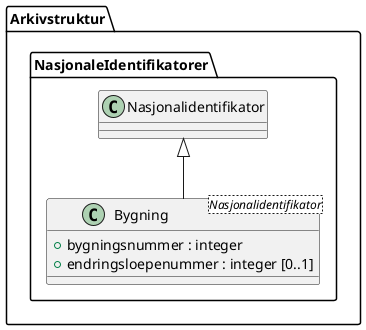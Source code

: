 @startuml
skinparam nodesep 100
class Arkivstruktur.NasjonaleIdentifikatorer.Bygning <Nasjonalidentifikator> {
  +bygningsnummer : integer
  +endringsloepenummer : integer [0..1]
}
Arkivstruktur.NasjonaleIdentifikatorer.Nasjonalidentifikator <|-- Arkivstruktur.NasjonaleIdentifikatorer.Bygning
@enduml
